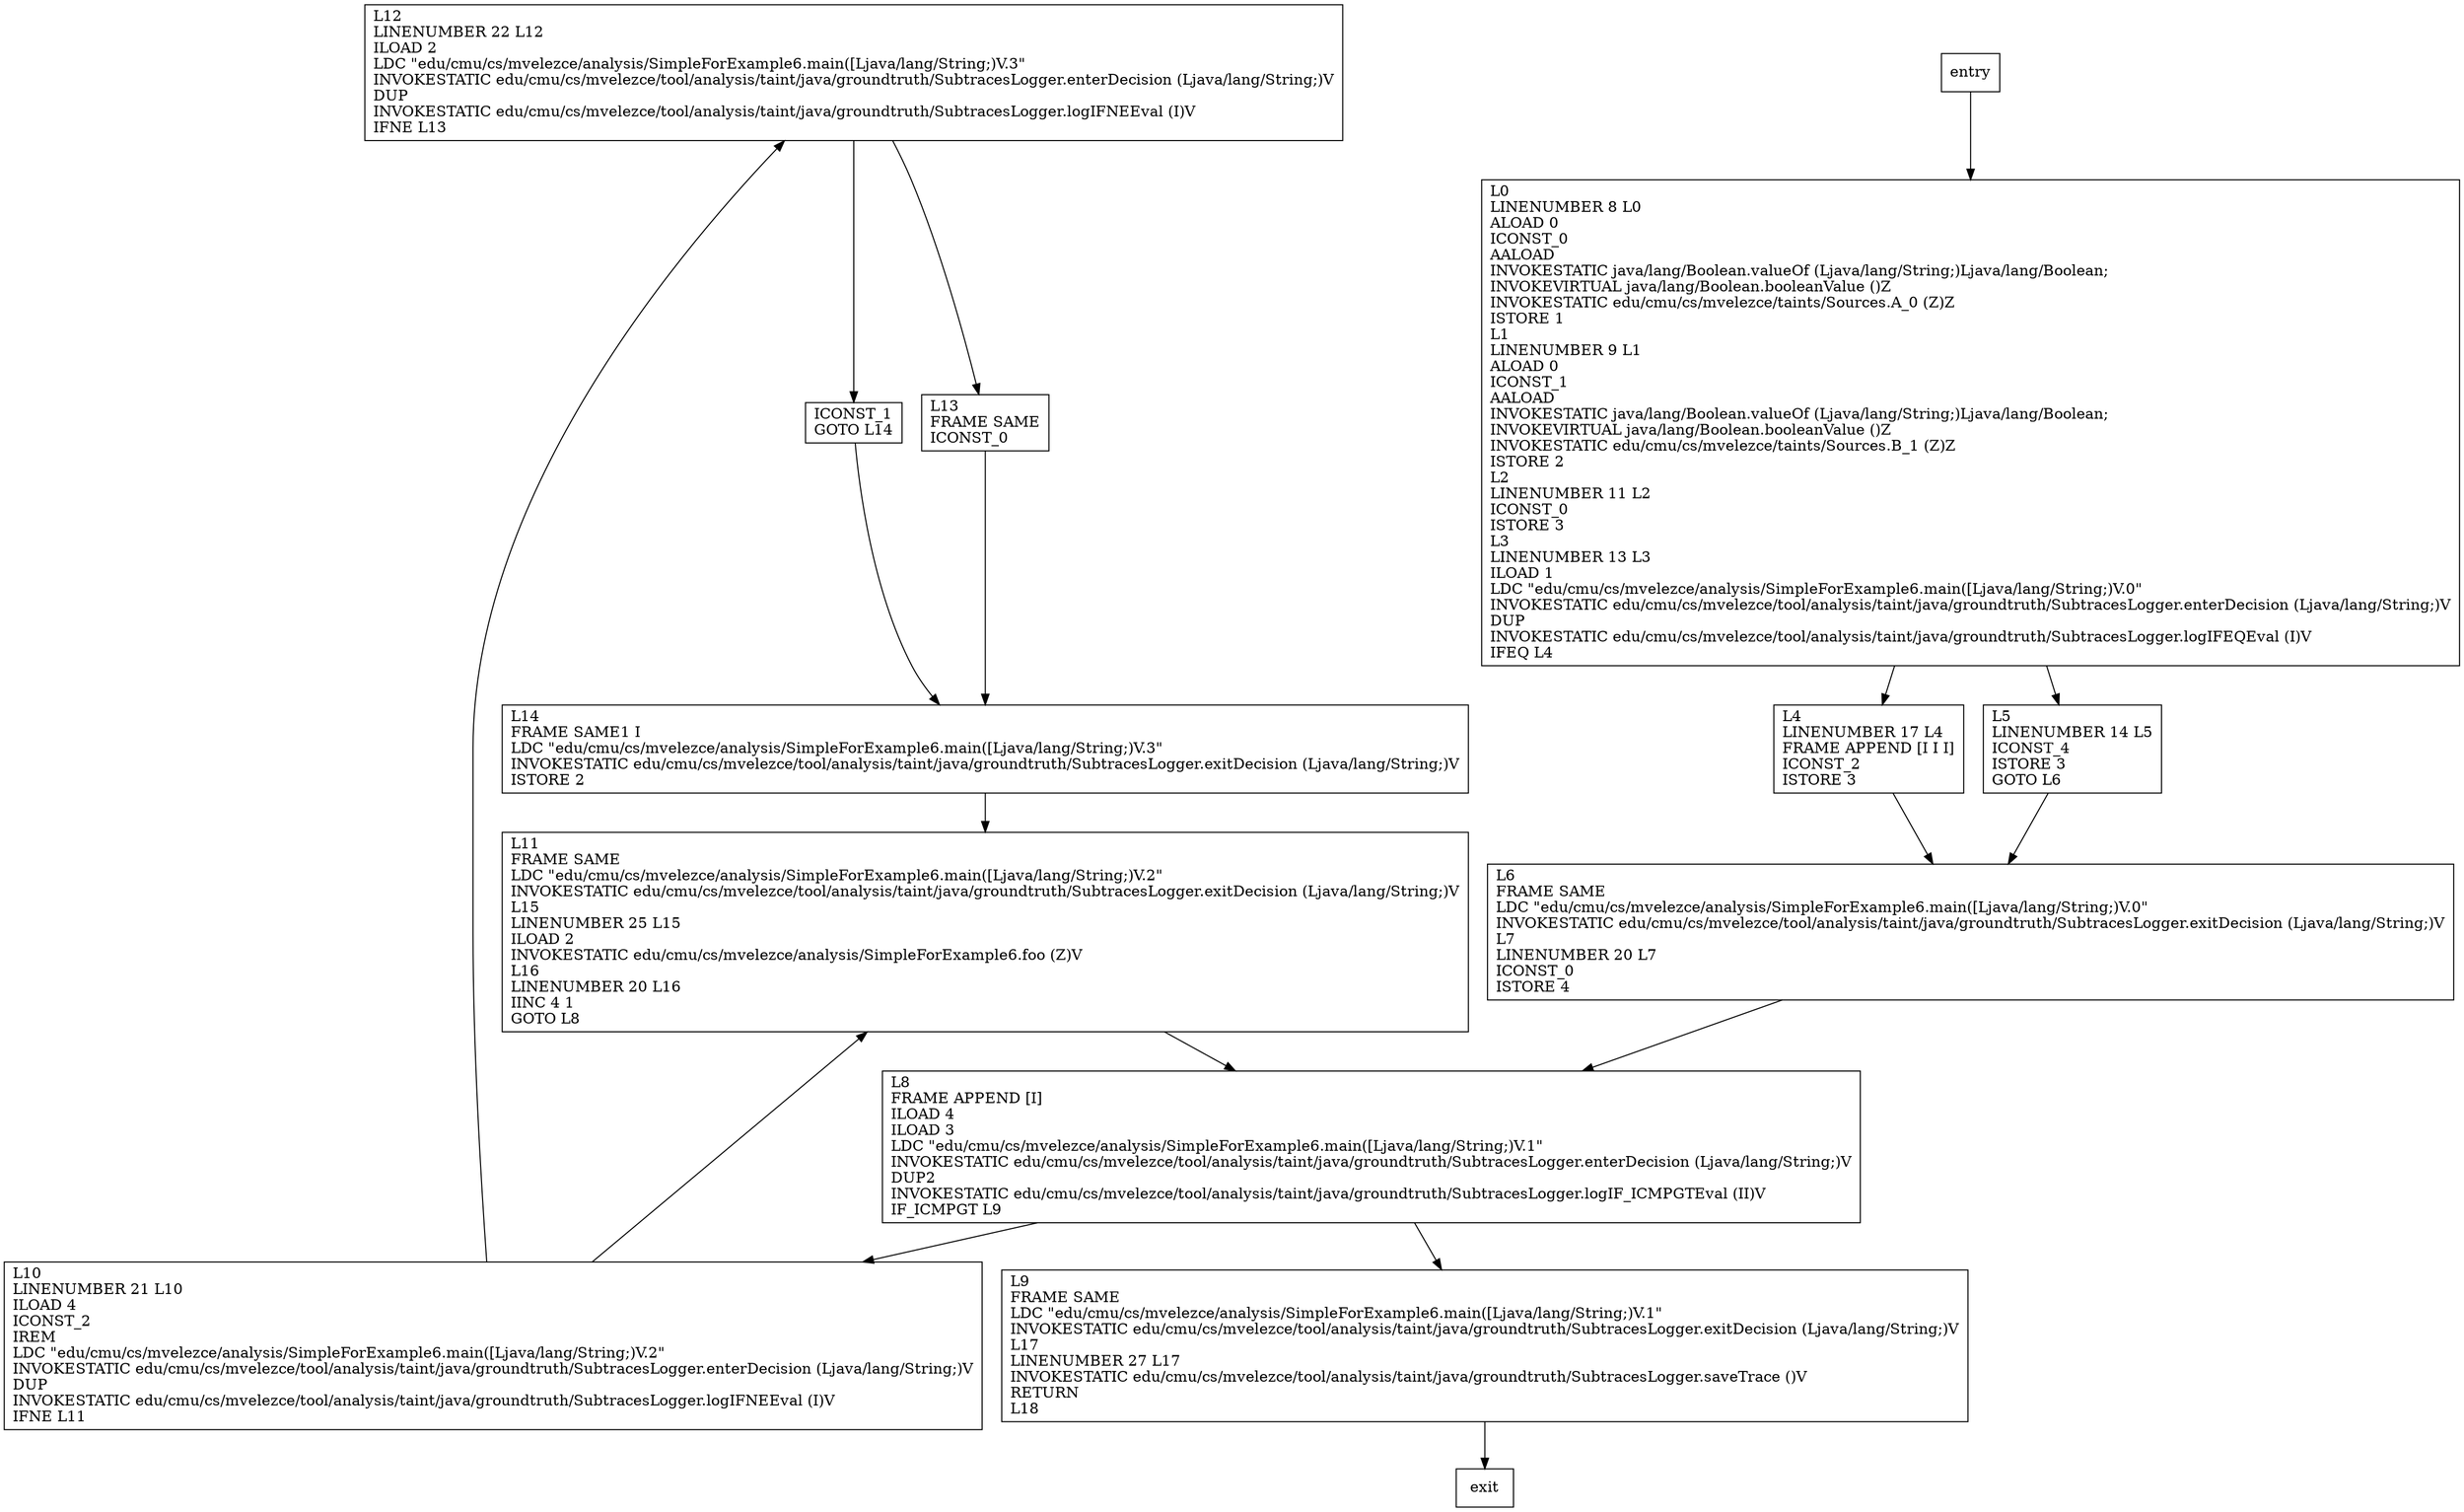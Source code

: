 digraph main {
node [shape=record];
1386362229 [label="L12\lLINENUMBER 22 L12\lILOAD 2\lLDC \"edu/cmu/cs/mvelezce/analysis/SimpleForExample6.main([Ljava/lang/String;)V.3\"\lINVOKESTATIC edu/cmu/cs/mvelezce/tool/analysis/taint/java/groundtruth/SubtracesLogger.enterDecision (Ljava/lang/String;)V\lDUP\lINVOKESTATIC edu/cmu/cs/mvelezce/tool/analysis/taint/java/groundtruth/SubtracesLogger.logIFNEEval (I)V\lIFNE L13\l"];
1118346479 [label="L9\lFRAME SAME\lLDC \"edu/cmu/cs/mvelezce/analysis/SimpleForExample6.main([Ljava/lang/String;)V.1\"\lINVOKESTATIC edu/cmu/cs/mvelezce/tool/analysis/taint/java/groundtruth/SubtracesLogger.exitDecision (Ljava/lang/String;)V\lL17\lLINENUMBER 27 L17\lINVOKESTATIC edu/cmu/cs/mvelezce/tool/analysis/taint/java/groundtruth/SubtracesLogger.saveTrace ()V\lRETURN\lL18\l"];
2134093088 [label="L10\lLINENUMBER 21 L10\lILOAD 4\lICONST_2\lIREM\lLDC \"edu/cmu/cs/mvelezce/analysis/SimpleForExample6.main([Ljava/lang/String;)V.2\"\lINVOKESTATIC edu/cmu/cs/mvelezce/tool/analysis/taint/java/groundtruth/SubtracesLogger.enterDecision (Ljava/lang/String;)V\lDUP\lINVOKESTATIC edu/cmu/cs/mvelezce/tool/analysis/taint/java/groundtruth/SubtracesLogger.logIFNEEval (I)V\lIFNE L11\l"];
1944759838 [label="L0\lLINENUMBER 8 L0\lALOAD 0\lICONST_0\lAALOAD\lINVOKESTATIC java/lang/Boolean.valueOf (Ljava/lang/String;)Ljava/lang/Boolean;\lINVOKEVIRTUAL java/lang/Boolean.booleanValue ()Z\lINVOKESTATIC edu/cmu/cs/mvelezce/taints/Sources.A_0 (Z)Z\lISTORE 1\lL1\lLINENUMBER 9 L1\lALOAD 0\lICONST_1\lAALOAD\lINVOKESTATIC java/lang/Boolean.valueOf (Ljava/lang/String;)Ljava/lang/Boolean;\lINVOKEVIRTUAL java/lang/Boolean.booleanValue ()Z\lINVOKESTATIC edu/cmu/cs/mvelezce/taints/Sources.B_1 (Z)Z\lISTORE 2\lL2\lLINENUMBER 11 L2\lICONST_0\lISTORE 3\lL3\lLINENUMBER 13 L3\lILOAD 1\lLDC \"edu/cmu/cs/mvelezce/analysis/SimpleForExample6.main([Ljava/lang/String;)V.0\"\lINVOKESTATIC edu/cmu/cs/mvelezce/tool/analysis/taint/java/groundtruth/SubtracesLogger.enterDecision (Ljava/lang/String;)V\lDUP\lINVOKESTATIC edu/cmu/cs/mvelezce/tool/analysis/taint/java/groundtruth/SubtracesLogger.logIFEQEval (I)V\lIFEQ L4\l"];
1061633455 [label="L11\lFRAME SAME\lLDC \"edu/cmu/cs/mvelezce/analysis/SimpleForExample6.main([Ljava/lang/String;)V.2\"\lINVOKESTATIC edu/cmu/cs/mvelezce/tool/analysis/taint/java/groundtruth/SubtracesLogger.exitDecision (Ljava/lang/String;)V\lL15\lLINENUMBER 25 L15\lILOAD 2\lINVOKESTATIC edu/cmu/cs/mvelezce/analysis/SimpleForExample6.foo (Z)V\lL16\lLINENUMBER 20 L16\lIINC 4 1\lGOTO L8\l"];
1538679264 [label="L13\lFRAME SAME\lICONST_0\l"];
419233406 [label="L14\lFRAME SAME1 I\lLDC \"edu/cmu/cs/mvelezce/analysis/SimpleForExample6.main([Ljava/lang/String;)V.3\"\lINVOKESTATIC edu/cmu/cs/mvelezce/tool/analysis/taint/java/groundtruth/SubtracesLogger.exitDecision (Ljava/lang/String;)V\lISTORE 2\l"];
1704289773 [label="L4\lLINENUMBER 17 L4\lFRAME APPEND [I I I]\lICONST_2\lISTORE 3\l"];
207366788 [label="L8\lFRAME APPEND [I]\lILOAD 4\lILOAD 3\lLDC \"edu/cmu/cs/mvelezce/analysis/SimpleForExample6.main([Ljava/lang/String;)V.1\"\lINVOKESTATIC edu/cmu/cs/mvelezce/tool/analysis/taint/java/groundtruth/SubtracesLogger.enterDecision (Ljava/lang/String;)V\lDUP2\lINVOKESTATIC edu/cmu/cs/mvelezce/tool/analysis/taint/java/groundtruth/SubtracesLogger.logIF_ICMPGTEval (II)V\lIF_ICMPGT L9\l"];
1209972485 [label="L5\lLINENUMBER 14 L5\lICONST_4\lISTORE 3\lGOTO L6\l"];
719383448 [label="L6\lFRAME SAME\lLDC \"edu/cmu/cs/mvelezce/analysis/SimpleForExample6.main([Ljava/lang/String;)V.0\"\lINVOKESTATIC edu/cmu/cs/mvelezce/tool/analysis/taint/java/groundtruth/SubtracesLogger.exitDecision (Ljava/lang/String;)V\lL7\lLINENUMBER 20 L7\lICONST_0\lISTORE 4\l"];
957251916 [label="ICONST_1\lGOTO L14\l"];
entry;
exit;
1944759838 -> 1704289773;
1944759838 -> 1209972485;
1704289773 -> 719383448;
1209972485 -> 719383448;
719383448 -> 207366788;
957251916 -> 419233406;
1386362229 -> 1538679264;
1386362229 -> 957251916;
entry -> 1944759838;
1118346479 -> exit;
2134093088 -> 1386362229;
2134093088 -> 1061633455;
1061633455 -> 207366788;
1538679264 -> 419233406;
419233406 -> 1061633455;
207366788 -> 1118346479;
207366788 -> 2134093088;
}
